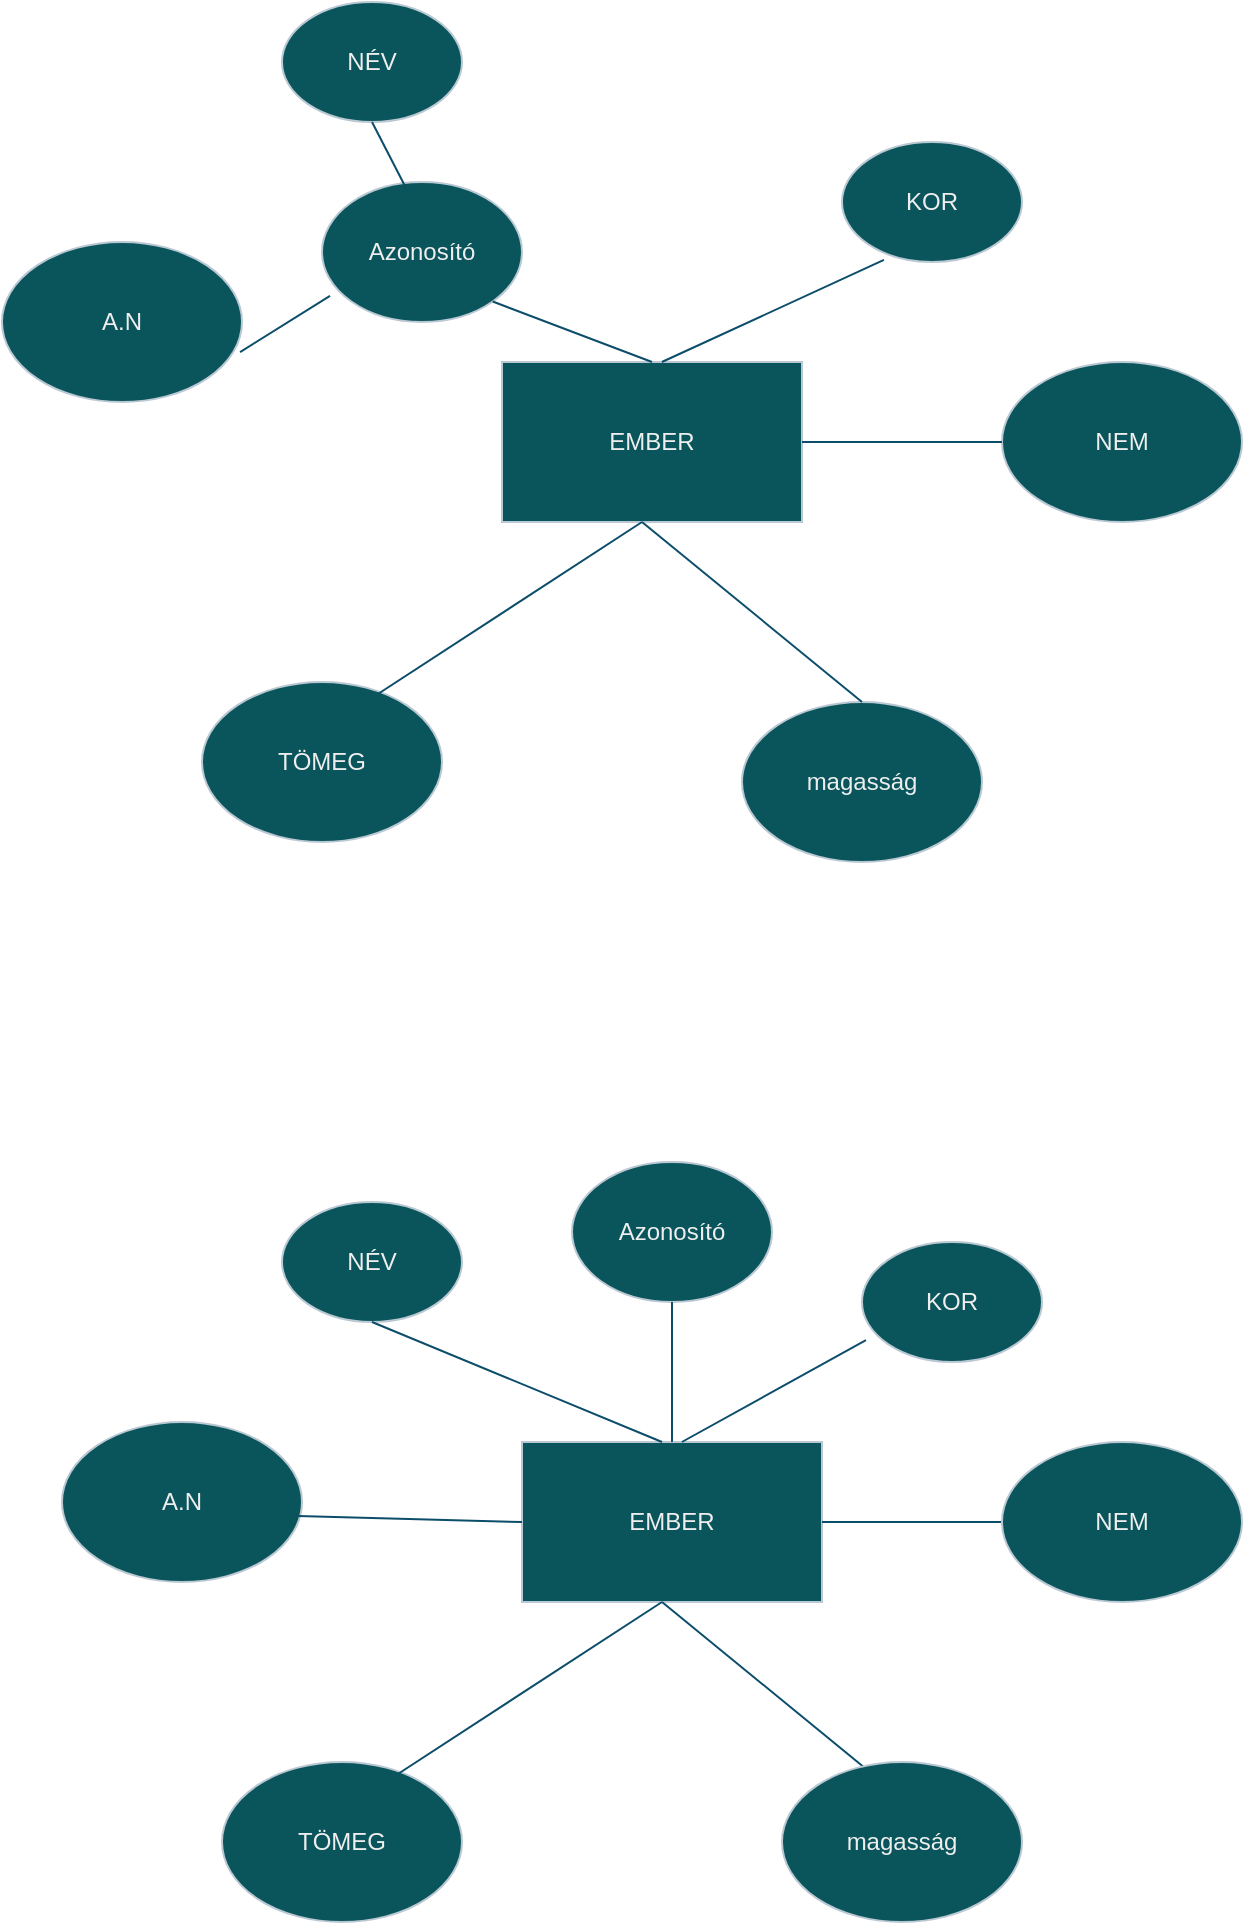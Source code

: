 <mxfile version="21.7.4" type="device">
  <diagram name="1 oldal" id="o88uKX9uiejmLzYzDQUl">
    <mxGraphModel dx="1434" dy="790" grid="1" gridSize="10" guides="1" tooltips="1" connect="1" arrows="1" fold="1" page="1" pageScale="1" pageWidth="827" pageHeight="1169" math="0" shadow="0">
      <root>
        <mxCell id="0" />
        <mxCell id="1" parent="0" />
        <mxCell id="aIGXmZt29PcnneDyER7Z-1" value="EMBER" style="rounded=0;whiteSpace=wrap;html=1;labelBackgroundColor=none;fillColor=#09555B;strokeColor=#BAC8D3;fontColor=#EEEEEE;" vertex="1" parent="1">
          <mxGeometry x="350" y="300" width="150" height="80" as="geometry" />
        </mxCell>
        <mxCell id="aIGXmZt29PcnneDyER7Z-2" value="NÉV" style="ellipse;whiteSpace=wrap;html=1;labelBackgroundColor=none;fillColor=#09555B;strokeColor=#BAC8D3;fontColor=#EEEEEE;" vertex="1" parent="1">
          <mxGeometry x="240" y="120" width="90" height="60" as="geometry" />
        </mxCell>
        <mxCell id="aIGXmZt29PcnneDyER7Z-3" value="A.N" style="ellipse;whiteSpace=wrap;html=1;labelBackgroundColor=none;fillColor=#09555B;strokeColor=#BAC8D3;fontColor=#EEEEEE;" vertex="1" parent="1">
          <mxGeometry x="100" y="240" width="120" height="80" as="geometry" />
        </mxCell>
        <mxCell id="aIGXmZt29PcnneDyER7Z-4" value="Azonosító" style="ellipse;whiteSpace=wrap;html=1;labelBackgroundColor=none;fillColor=#09555B;strokeColor=#BAC8D3;fontColor=#EEEEEE;" vertex="1" parent="1">
          <mxGeometry x="260" y="210" width="100" height="70" as="geometry" />
        </mxCell>
        <mxCell id="aIGXmZt29PcnneDyER7Z-5" value="KOR" style="ellipse;whiteSpace=wrap;html=1;labelBackgroundColor=none;fillColor=#09555B;strokeColor=#BAC8D3;fontColor=#EEEEEE;" vertex="1" parent="1">
          <mxGeometry x="520" y="190" width="90" height="60" as="geometry" />
        </mxCell>
        <mxCell id="aIGXmZt29PcnneDyER7Z-6" value="NEM" style="ellipse;whiteSpace=wrap;html=1;labelBackgroundColor=none;fillColor=#09555B;strokeColor=#BAC8D3;fontColor=#EEEEEE;" vertex="1" parent="1">
          <mxGeometry x="600" y="300" width="120" height="80" as="geometry" />
        </mxCell>
        <mxCell id="aIGXmZt29PcnneDyER7Z-7" value="magasság" style="ellipse;whiteSpace=wrap;html=1;labelBackgroundColor=none;fillColor=#09555B;strokeColor=#BAC8D3;fontColor=#EEEEEE;" vertex="1" parent="1">
          <mxGeometry x="470" y="470" width="120" height="80" as="geometry" />
        </mxCell>
        <mxCell id="aIGXmZt29PcnneDyER7Z-8" value="TÖMEG" style="ellipse;whiteSpace=wrap;html=1;labelBackgroundColor=none;fillColor=#09555B;strokeColor=#BAC8D3;fontColor=#EEEEEE;" vertex="1" parent="1">
          <mxGeometry x="200" y="460" width="120" height="80" as="geometry" />
        </mxCell>
        <mxCell id="aIGXmZt29PcnneDyER7Z-9" value="" style="endArrow=none;html=1;rounded=0;exitX=0.733;exitY=0.075;exitDx=0;exitDy=0;exitPerimeter=0;labelBackgroundColor=none;fontColor=default;strokeColor=#0B4D6A;" edge="1" parent="1" source="aIGXmZt29PcnneDyER7Z-8">
          <mxGeometry width="50" height="50" relative="1" as="geometry">
            <mxPoint x="370" y="430" as="sourcePoint" />
            <mxPoint x="420" y="380" as="targetPoint" />
          </mxGeometry>
        </mxCell>
        <mxCell id="aIGXmZt29PcnneDyER7Z-10" value="" style="endArrow=none;html=1;rounded=0;labelBackgroundColor=none;fontColor=default;strokeColor=#0B4D6A;" edge="1" parent="1">
          <mxGeometry width="50" height="50" relative="1" as="geometry">
            <mxPoint x="530" y="470" as="sourcePoint" />
            <mxPoint x="420" y="380" as="targetPoint" />
          </mxGeometry>
        </mxCell>
        <mxCell id="aIGXmZt29PcnneDyER7Z-11" value="" style="endArrow=none;html=1;rounded=0;labelBackgroundColor=none;fontColor=default;strokeColor=#0B4D6A;" edge="1" parent="1">
          <mxGeometry width="50" height="50" relative="1" as="geometry">
            <mxPoint x="500" y="340" as="sourcePoint" />
            <mxPoint x="600" y="340" as="targetPoint" />
          </mxGeometry>
        </mxCell>
        <mxCell id="aIGXmZt29PcnneDyER7Z-12" value="" style="endArrow=none;html=1;rounded=0;entryX=0.992;entryY=0.688;entryDx=0;entryDy=0;entryPerimeter=0;exitX=0.04;exitY=0.814;exitDx=0;exitDy=0;exitPerimeter=0;labelBackgroundColor=none;fontColor=default;strokeColor=#0B4D6A;" edge="1" parent="1" source="aIGXmZt29PcnneDyER7Z-4" target="aIGXmZt29PcnneDyER7Z-3">
          <mxGeometry width="50" height="50" relative="1" as="geometry">
            <mxPoint x="390" y="330" as="sourcePoint" />
            <mxPoint x="440" y="280" as="targetPoint" />
          </mxGeometry>
        </mxCell>
        <mxCell id="aIGXmZt29PcnneDyER7Z-13" value="" style="endArrow=none;html=1;rounded=0;entryX=0.233;entryY=0.983;entryDx=0;entryDy=0;entryPerimeter=0;exitX=0.533;exitY=0;exitDx=0;exitDy=0;exitPerimeter=0;labelBackgroundColor=none;fontColor=default;strokeColor=#0B4D6A;" edge="1" parent="1" source="aIGXmZt29PcnneDyER7Z-1" target="aIGXmZt29PcnneDyER7Z-5">
          <mxGeometry width="50" height="50" relative="1" as="geometry">
            <mxPoint x="390" y="330" as="sourcePoint" />
            <mxPoint x="440" y="280" as="targetPoint" />
          </mxGeometry>
        </mxCell>
        <mxCell id="aIGXmZt29PcnneDyER7Z-14" value="" style="endArrow=none;html=1;rounded=0;entryX=1;entryY=1;entryDx=0;entryDy=0;exitX=0.5;exitY=0;exitDx=0;exitDy=0;labelBackgroundColor=none;fontColor=default;strokeColor=#0B4D6A;" edge="1" parent="1" source="aIGXmZt29PcnneDyER7Z-1" target="aIGXmZt29PcnneDyER7Z-4">
          <mxGeometry width="50" height="50" relative="1" as="geometry">
            <mxPoint x="390" y="330" as="sourcePoint" />
            <mxPoint x="440" y="280" as="targetPoint" />
          </mxGeometry>
        </mxCell>
        <mxCell id="aIGXmZt29PcnneDyER7Z-15" value="" style="endArrow=none;html=1;rounded=0;exitX=0.42;exitY=0.043;exitDx=0;exitDy=0;exitPerimeter=0;entryX=0.5;entryY=1;entryDx=0;entryDy=0;labelBackgroundColor=none;fontColor=default;strokeColor=#0B4D6A;" edge="1" parent="1" source="aIGXmZt29PcnneDyER7Z-4" target="aIGXmZt29PcnneDyER7Z-2">
          <mxGeometry width="50" height="50" relative="1" as="geometry">
            <mxPoint x="250" y="210" as="sourcePoint" />
            <mxPoint x="300" y="160" as="targetPoint" />
          </mxGeometry>
        </mxCell>
        <mxCell id="aIGXmZt29PcnneDyER7Z-17" value="EMBER" style="rounded=0;whiteSpace=wrap;html=1;labelBackgroundColor=none;fillColor=#09555B;strokeColor=#BAC8D3;fontColor=#EEEEEE;" vertex="1" parent="1">
          <mxGeometry x="360" y="840" width="150" height="80" as="geometry" />
        </mxCell>
        <mxCell id="aIGXmZt29PcnneDyER7Z-18" value="NÉV" style="ellipse;whiteSpace=wrap;html=1;labelBackgroundColor=none;fillColor=#09555B;strokeColor=#BAC8D3;fontColor=#EEEEEE;" vertex="1" parent="1">
          <mxGeometry x="240" y="720" width="90" height="60" as="geometry" />
        </mxCell>
        <mxCell id="aIGXmZt29PcnneDyER7Z-19" value="A.N" style="ellipse;whiteSpace=wrap;html=1;labelBackgroundColor=none;fillColor=#09555B;strokeColor=#BAC8D3;fontColor=#EEEEEE;" vertex="1" parent="1">
          <mxGeometry x="130" y="830" width="120" height="80" as="geometry" />
        </mxCell>
        <mxCell id="aIGXmZt29PcnneDyER7Z-20" value="Azonosító" style="ellipse;whiteSpace=wrap;html=1;labelBackgroundColor=none;fillColor=#09555B;strokeColor=#BAC8D3;fontColor=#EEEEEE;" vertex="1" parent="1">
          <mxGeometry x="385" y="700" width="100" height="70" as="geometry" />
        </mxCell>
        <mxCell id="aIGXmZt29PcnneDyER7Z-21" value="KOR" style="ellipse;whiteSpace=wrap;html=1;labelBackgroundColor=none;fillColor=#09555B;strokeColor=#BAC8D3;fontColor=#EEEEEE;" vertex="1" parent="1">
          <mxGeometry x="530" y="740" width="90" height="60" as="geometry" />
        </mxCell>
        <mxCell id="aIGXmZt29PcnneDyER7Z-22" value="TÖMEG" style="ellipse;whiteSpace=wrap;html=1;labelBackgroundColor=none;fillColor=#09555B;strokeColor=#BAC8D3;fontColor=#EEEEEE;shadow=0;" vertex="1" parent="1">
          <mxGeometry x="210" y="1000" width="120" height="80" as="geometry" />
        </mxCell>
        <mxCell id="aIGXmZt29PcnneDyER7Z-23" value="" style="endArrow=none;html=1;rounded=0;exitX=0.733;exitY=0.075;exitDx=0;exitDy=0;exitPerimeter=0;labelBackgroundColor=none;fontColor=default;strokeColor=#0B4D6A;" edge="1" parent="1" source="aIGXmZt29PcnneDyER7Z-22">
          <mxGeometry width="50" height="50" relative="1" as="geometry">
            <mxPoint x="380" y="970" as="sourcePoint" />
            <mxPoint x="430" y="920" as="targetPoint" />
          </mxGeometry>
        </mxCell>
        <mxCell id="aIGXmZt29PcnneDyER7Z-24" value="" style="endArrow=none;html=1;rounded=0;labelBackgroundColor=none;fontColor=default;strokeColor=#0B4D6A;" edge="1" parent="1">
          <mxGeometry width="50" height="50" relative="1" as="geometry">
            <mxPoint x="540" y="1010" as="sourcePoint" />
            <mxPoint x="430" y="920" as="targetPoint" />
          </mxGeometry>
        </mxCell>
        <mxCell id="aIGXmZt29PcnneDyER7Z-25" value="" style="endArrow=none;html=1;rounded=0;labelBackgroundColor=none;fontColor=default;strokeColor=#0B4D6A;" edge="1" parent="1">
          <mxGeometry width="50" height="50" relative="1" as="geometry">
            <mxPoint x="510" y="880" as="sourcePoint" />
            <mxPoint x="610" y="880" as="targetPoint" />
          </mxGeometry>
        </mxCell>
        <mxCell id="aIGXmZt29PcnneDyER7Z-26" value="" style="endArrow=none;html=1;rounded=0;entryX=0.983;entryY=0.588;entryDx=0;entryDy=0;entryPerimeter=0;exitX=0;exitY=0.5;exitDx=0;exitDy=0;labelBackgroundColor=none;fontColor=default;strokeColor=#0B4D6A;" edge="1" parent="1" source="aIGXmZt29PcnneDyER7Z-17" target="aIGXmZt29PcnneDyER7Z-19">
          <mxGeometry width="50" height="50" relative="1" as="geometry">
            <mxPoint x="400" y="870" as="sourcePoint" />
            <mxPoint x="450" y="820" as="targetPoint" />
          </mxGeometry>
        </mxCell>
        <mxCell id="aIGXmZt29PcnneDyER7Z-27" value="" style="endArrow=none;html=1;rounded=0;entryX=0.022;entryY=0.817;entryDx=0;entryDy=0;entryPerimeter=0;exitX=0.533;exitY=0;exitDx=0;exitDy=0;exitPerimeter=0;labelBackgroundColor=none;fontColor=default;strokeColor=#0B4D6A;" edge="1" parent="1" source="aIGXmZt29PcnneDyER7Z-17" target="aIGXmZt29PcnneDyER7Z-21">
          <mxGeometry width="50" height="50" relative="1" as="geometry">
            <mxPoint x="400" y="870" as="sourcePoint" />
            <mxPoint x="450" y="820" as="targetPoint" />
          </mxGeometry>
        </mxCell>
        <mxCell id="aIGXmZt29PcnneDyER7Z-28" value="" style="endArrow=none;html=1;rounded=0;entryX=0.5;entryY=1;entryDx=0;entryDy=0;exitX=0.5;exitY=0;exitDx=0;exitDy=0;labelBackgroundColor=none;fontColor=default;strokeColor=#0B4D6A;" edge="1" parent="1" source="aIGXmZt29PcnneDyER7Z-17" target="aIGXmZt29PcnneDyER7Z-20">
          <mxGeometry width="50" height="50" relative="1" as="geometry">
            <mxPoint x="400" y="870" as="sourcePoint" />
            <mxPoint x="450" y="820" as="targetPoint" />
          </mxGeometry>
        </mxCell>
        <mxCell id="aIGXmZt29PcnneDyER7Z-29" value="" style="endArrow=none;html=1;rounded=0;entryX=0.5;entryY=1;entryDx=0;entryDy=0;labelBackgroundColor=none;fontColor=default;strokeColor=#0B4D6A;" edge="1" parent="1" target="aIGXmZt29PcnneDyER7Z-18">
          <mxGeometry width="50" height="50" relative="1" as="geometry">
            <mxPoint x="430" y="840" as="sourcePoint" />
            <mxPoint x="310" y="700" as="targetPoint" />
          </mxGeometry>
        </mxCell>
        <mxCell id="aIGXmZt29PcnneDyER7Z-30" value="magasság" style="ellipse;whiteSpace=wrap;html=1;labelBackgroundColor=none;fillColor=#09555B;strokeColor=#BAC8D3;fontColor=#EEEEEE;" vertex="1" parent="1">
          <mxGeometry x="490" y="1000" width="120" height="80" as="geometry" />
        </mxCell>
        <mxCell id="aIGXmZt29PcnneDyER7Z-31" value="NEM" style="ellipse;whiteSpace=wrap;html=1;labelBackgroundColor=none;fillColor=#09555B;strokeColor=#BAC8D3;fontColor=#EEEEEE;" vertex="1" parent="1">
          <mxGeometry x="600" y="840" width="120" height="80" as="geometry" />
        </mxCell>
      </root>
    </mxGraphModel>
  </diagram>
</mxfile>
